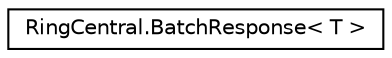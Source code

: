 digraph "Graphical Class Hierarchy"
{
 // LATEX_PDF_SIZE
  edge [fontname="Helvetica",fontsize="10",labelfontname="Helvetica",labelfontsize="10"];
  node [fontname="Helvetica",fontsize="10",shape=record];
  rankdir="LR";
  Node0 [label="RingCentral.BatchResponse\< T \>",height=0.2,width=0.4,color="black", fillcolor="white", style="filled",URL="$classRingCentral_1_1BatchResponse.html",tooltip=" "];
}
